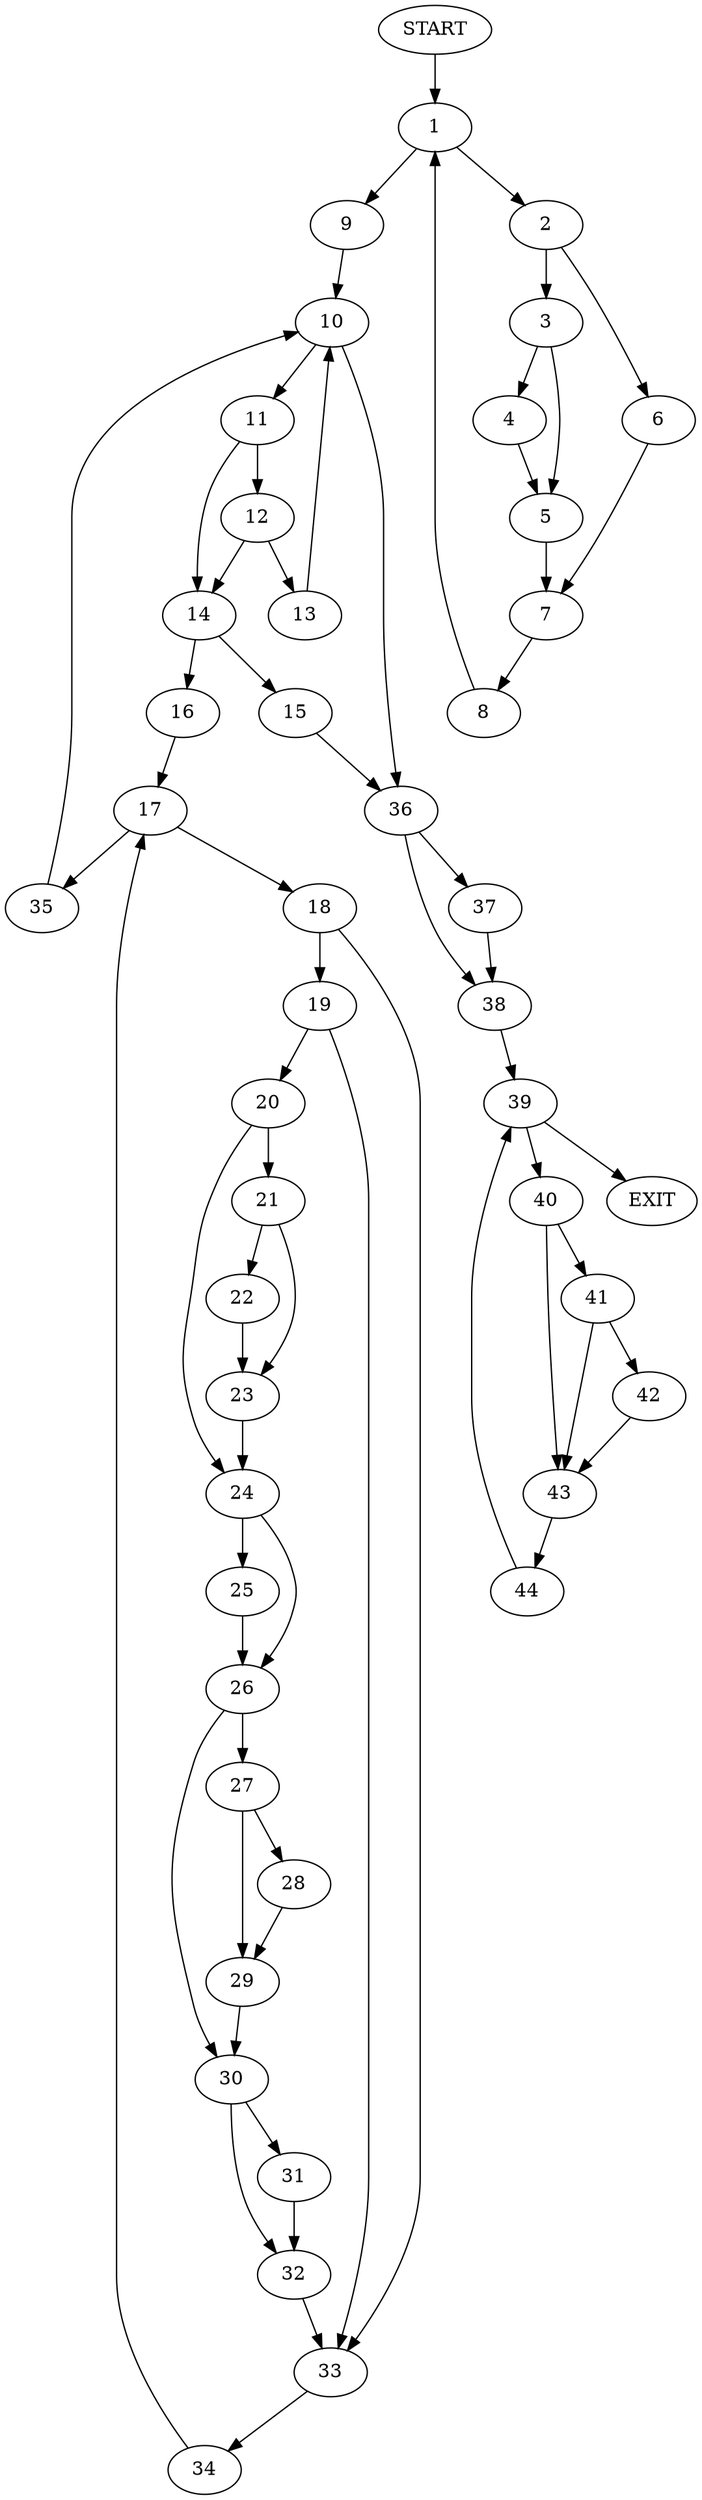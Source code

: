 digraph { 
0 [label="START"];
1;
2;
3;
4;
5;
6;
7;
8;
9;
10;
11;
12;
13;
14;
15;
16;
17;
18;
19;
20;
21;
22;
23;
24;
25;
26;
27;
28;
29;
30;
31;
32;
33;
34;
35;
36;
37;
38;
39;
40;
41;
42;
43;
44;
45[label="EXIT"];
0 -> 1;
1 -> 2;
1 -> 9;
2 -> 3;
2 -> 6;
3 -> 5;
3 -> 4;
4 -> 5;
5 -> 7;
6 -> 7;
7 -> 8;
8 -> 1;
9 -> 10;
10 -> 11;
10 -> 36;
11 -> 12;
11 -> 14;
12 -> 13;
12 -> 14;
13 -> 10;
14 -> 15;
14 -> 16;
15 -> 36;
16 -> 17;
17 -> 18;
17 -> 35;
18 -> 19;
18 -> 33;
19 -> 20;
19 -> 33;
20 -> 24;
20 -> 21;
21 -> 23;
21 -> 22;
22 -> 23;
23 -> 24;
24 -> 25;
24 -> 26;
25 -> 26;
26 -> 27;
26 -> 30;
27 -> 29;
27 -> 28;
28 -> 29;
29 -> 30;
30 -> 31;
30 -> 32;
31 -> 32;
32 -> 33;
33 -> 34;
34 -> 17;
35 -> 10;
36 -> 37;
36 -> 38;
37 -> 38;
38 -> 39;
39 -> 40;
39 -> 45;
40 -> 41;
40 -> 43;
41 -> 42;
41 -> 43;
42 -> 43;
43 -> 44;
44 -> 39;
}